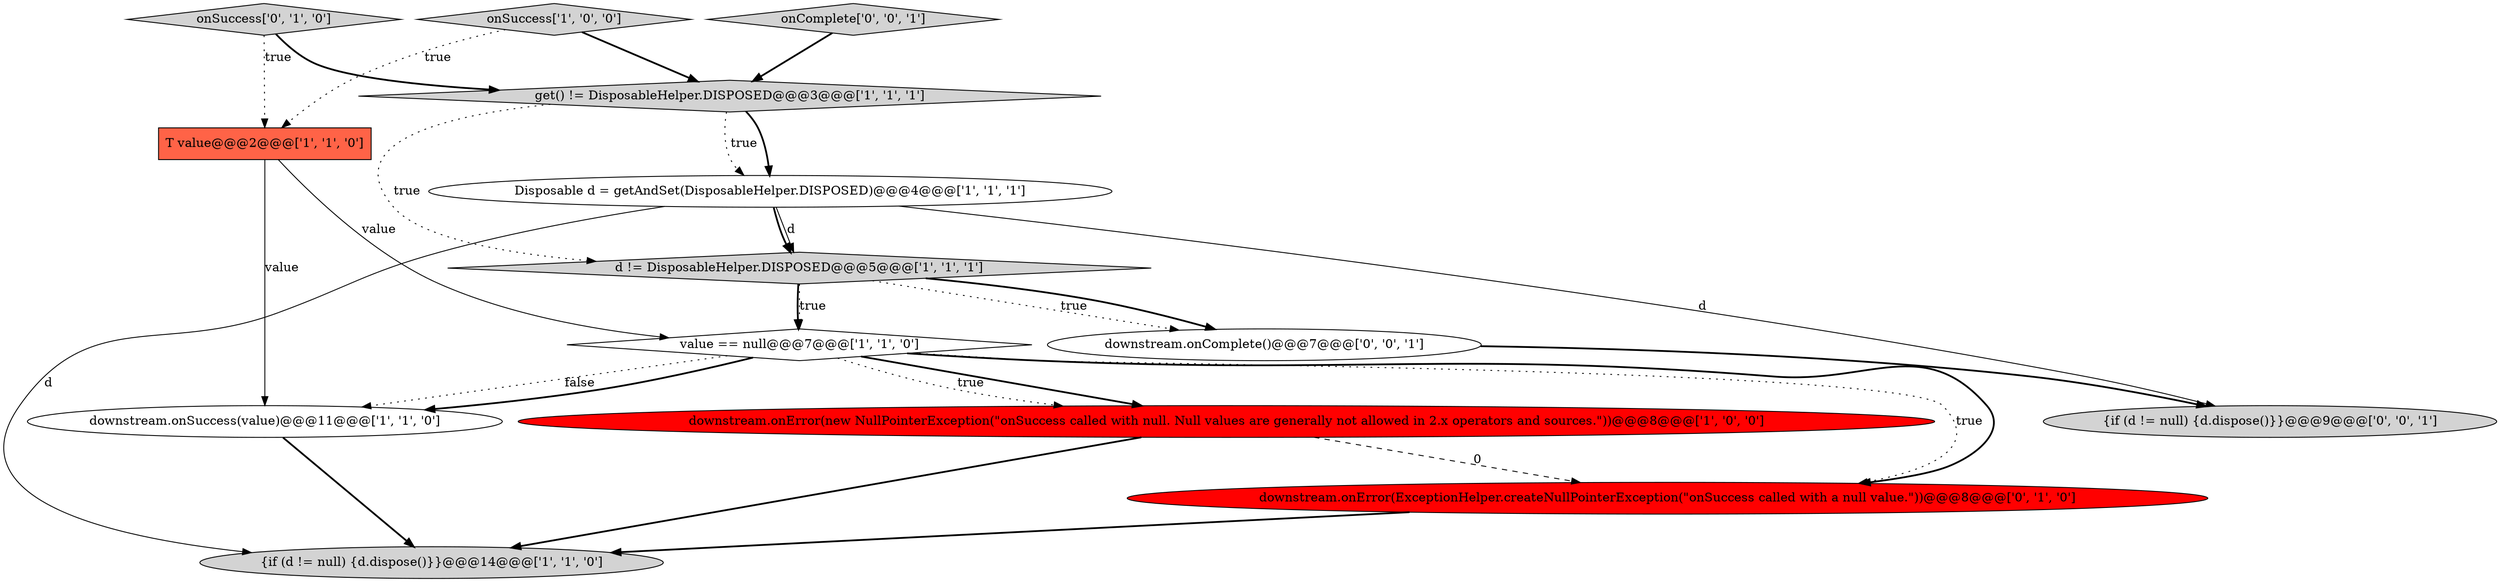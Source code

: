 digraph {
9 [style = filled, label = "onSuccess['0', '1', '0']", fillcolor = lightgray, shape = diamond image = "AAA0AAABBB2BBB"];
11 [style = filled, label = "{if (d != null) {d.dispose()}}@@@9@@@['0', '0', '1']", fillcolor = lightgray, shape = ellipse image = "AAA0AAABBB3BBB"];
10 [style = filled, label = "downstream.onError(ExceptionHelper.createNullPointerException(\"onSuccess called with a null value.\"))@@@8@@@['0', '1', '0']", fillcolor = red, shape = ellipse image = "AAA1AAABBB2BBB"];
12 [style = filled, label = "downstream.onComplete()@@@7@@@['0', '0', '1']", fillcolor = white, shape = ellipse image = "AAA0AAABBB3BBB"];
8 [style = filled, label = "Disposable d = getAndSet(DisposableHelper.DISPOSED)@@@4@@@['1', '1', '1']", fillcolor = white, shape = ellipse image = "AAA0AAABBB1BBB"];
7 [style = filled, label = "T value@@@2@@@['1', '1', '0']", fillcolor = tomato, shape = box image = "AAA0AAABBB1BBB"];
5 [style = filled, label = "{if (d != null) {d.dispose()}}@@@14@@@['1', '1', '0']", fillcolor = lightgray, shape = ellipse image = "AAA0AAABBB1BBB"];
4 [style = filled, label = "get() != DisposableHelper.DISPOSED@@@3@@@['1', '1', '1']", fillcolor = lightgray, shape = diamond image = "AAA0AAABBB1BBB"];
13 [style = filled, label = "onComplete['0', '0', '1']", fillcolor = lightgray, shape = diamond image = "AAA0AAABBB3BBB"];
1 [style = filled, label = "value == null@@@7@@@['1', '1', '0']", fillcolor = white, shape = diamond image = "AAA0AAABBB1BBB"];
2 [style = filled, label = "downstream.onError(new NullPointerException(\"onSuccess called with null. Null values are generally not allowed in 2.x operators and sources.\"))@@@8@@@['1', '0', '0']", fillcolor = red, shape = ellipse image = "AAA1AAABBB1BBB"];
0 [style = filled, label = "d != DisposableHelper.DISPOSED@@@5@@@['1', '1', '1']", fillcolor = lightgray, shape = diamond image = "AAA0AAABBB1BBB"];
6 [style = filled, label = "onSuccess['1', '0', '0']", fillcolor = lightgray, shape = diamond image = "AAA0AAABBB1BBB"];
3 [style = filled, label = "downstream.onSuccess(value)@@@11@@@['1', '1', '0']", fillcolor = white, shape = ellipse image = "AAA0AAABBB1BBB"];
1->3 [style = dotted, label="false"];
8->5 [style = solid, label="d"];
0->12 [style = dotted, label="true"];
1->10 [style = dotted, label="true"];
8->11 [style = solid, label="d"];
9->4 [style = bold, label=""];
4->0 [style = dotted, label="true"];
0->12 [style = bold, label=""];
12->11 [style = bold, label=""];
1->3 [style = bold, label=""];
4->8 [style = dotted, label="true"];
8->0 [style = solid, label="d"];
2->10 [style = dashed, label="0"];
8->0 [style = bold, label=""];
6->4 [style = bold, label=""];
3->5 [style = bold, label=""];
10->5 [style = bold, label=""];
0->1 [style = bold, label=""];
0->1 [style = dotted, label="true"];
6->7 [style = dotted, label="true"];
7->3 [style = solid, label="value"];
4->8 [style = bold, label=""];
1->2 [style = bold, label=""];
9->7 [style = dotted, label="true"];
1->2 [style = dotted, label="true"];
1->10 [style = bold, label=""];
7->1 [style = solid, label="value"];
2->5 [style = bold, label=""];
13->4 [style = bold, label=""];
}
